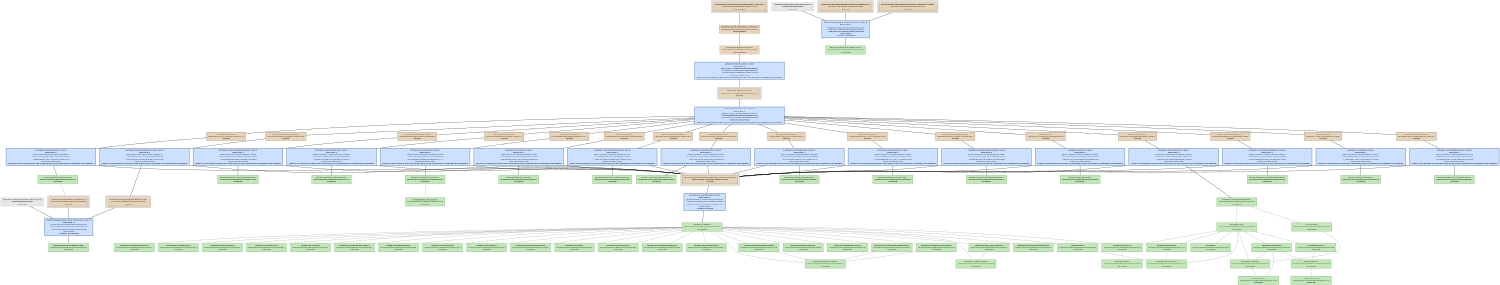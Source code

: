 digraph KerberosLogin {
   size = "10.000000,8.500000";
   concentrate = false;

   node [ shape = box, style = filled, color = "0.3 0.5 0.6", fillcolor = "0.3 0.2 0.9", fontname = "Monaco", fontsize = "9" ];
   n00001 [ label = "Default/libKerberosLogin.a\n5ea27cac11c7b86864ac8846692ab4b9\nMissing", color = "0.1 0.5 0.5", fillcolor = "0.1 0.2 0.9", peripheries = 3 ];
   n00002 [ label = "<KerberosLogin.build/Script-405fc2c3.sh>\nffffffffffffffffffffffffffffffff\nUnknown", color = "0.0 0.0 0.5", fillcolor = "0.0 0.0 0.9", style = "filled,dashed" ];
   n00003 [ label = "Resources/KerberosLoginErrors.et\n0000000043975cdf00000000000013c5\nUpToDate" ];
   n00004 [ label = "KerberosLogin.intermediates/KerberosLoginErrors.h\n00fc20e1354c768d9034c802933379f2\nMissing", color = "0.1 0.5 0.5", fillcolor = "0.1 0.2 0.9", peripheries = 3 ];
   n00005 [ label = "KerberosLogin.intermediates/KerberosLoginErrors.strings\n00fc20e1354c768d9034c802933379f2\nMissing", color = "0.1 0.5 0.5", fillcolor = "0.1 0.2 0.9", peripheries = 3 ];
   n00006 [ label = "<KerberosLogin.build/Script-1e67a558.sh>\nffffffffffffffffffffffffffffffff\nUnknown", color = "0.0 0.0 0.5", fillcolor = "0.0 0.0 0.9", style = "filled,dashed" ];
   n00007 [ label = "MachIPC/KerberosAgentIPC.defs\n0000000043975cdf0000000000000da7\nUpToDate" ];
   n00008 [ label = "DerivedSources/KerberosAgentIPC.h\nb7b297de1d6dffb43e49ca69b5fb89bf\nMissing", color = "0.1 0.5 0.5", fillcolor = "0.1 0.2 0.9", peripheries = 3 ];
   n00009 [ label = "DerivedSources/KerberosAgentIPCUser.c\nb7b297de1d6dffb43e49ca69b5fb89bf\nMissing", color = "0.1 0.5 0.5", fillcolor = "0.1 0.2 0.9", peripheries = 3 ];
   n00010 [ label = "ppc/KerberosAgentIPCUser.o\n95c45d249166a4a7d65a9e7500537a08\nMissing", color = "0.1 0.5 0.5", fillcolor = "0.1 0.2 0.9" ];
   n00011 [ label = "Headers/KLPrefix.h\n0000000043975cdf0000000000000ba0\nUpToDate" ];
   n00012 [ label = "KLPrefix-cdhymcyaessosuckzuhirrgncmhc/KLPrefix.h.gch\nbab5c7559a514e695b503ee80616199f\nMissing", color = "0.1 0.5 0.5", fillcolor = "0.1 0.2 0.9", peripheries = 3 ];
   n00013 [ label = "ppc/KLCCacheManagement.o\n03afdae08bdfdbdecf64a3a975b43aab\nMissing", color = "0.1 0.5 0.5", fillcolor = "0.1 0.2 0.9" ];
   n00014 [ label = "KerberosLogin/KLCCacheManagement.c\n0000000043975cdf000000000001548c\nUpToDate" ];
   n00015 [ label = "ppc/KLUserInterface.o\n09b39f3706de054c5640da41c9af0d11\nMissing", color = "0.1 0.5 0.5", fillcolor = "0.1 0.2 0.9" ];
   n00016 [ label = "KerberosLogin/KLUserInterface.c\n0000000043975cdf000000000000141c\nUpToDate" ];
   n00017 [ label = "ppc/KLTerminalUI.o\n63d7dbbde3cdb8983d56addf04ef1271\nMissing", color = "0.1 0.5 0.5", fillcolor = "0.1 0.2 0.9" ];
   n00018 [ label = "KerberosLogin/KLTerminalUI.c\n0000000043975cdf0000000000004c63\nUpToDate" ];
   n00019 [ label = "ppc/KLPrincipal.o\n9d982addc3469143c028c62b6a5ebc3d\nMissing", color = "0.1 0.5 0.5", fillcolor = "0.1 0.2 0.9" ];
   n00020 [ label = "KerberosLogin/KLPrincipal.c\n0000000043975cdf000000000000667a\nUpToDate" ];
   n00021 [ label = "ppc/KLPrincipalTranslator.o\n9bbf34cc482a7da90aad251f8bb10ced\nMissing", color = "0.1 0.5 0.5", fillcolor = "0.1 0.2 0.9" ];
   n00022 [ label = "KerberosLogin/KLPrincipalTranslator.c\n0000000043975cdf00000000000035cf\nUpToDate" ];
   n00023 [ label = "ppc/KLLoginOptions.o\naa59189fc8fb01ebd23cad75af6f6902\nMissing", color = "0.1 0.5 0.5", fillcolor = "0.1 0.2 0.9" ];
   n00024 [ label = "KerberosLogin/KLLoginOptions.c\n0000000043975cdf00000000000026b9\nUpToDate" ];
   n00025 [ label = "ppc/KLConfiguration.o\n8223ff4f86b74b224f765792aeff3b19\nMissing", color = "0.1 0.5 0.5", fillcolor = "0.1 0.2 0.9" ];
   n00026 [ label = "KerberosLogin/KLConfiguration.c\n0000000043975cdf0000000000009f71\nUpToDate" ];
   n00027 [ label = "ppc/KLPreferences.o\ncb64eaab3a67da71507c142bb54cc324\nMissing", color = "0.1 0.5 0.5", fillcolor = "0.1 0.2 0.9" ];
   n00028 [ label = "KerberosLogin/KLPreferences.c\n0000000043975cdf000000000000b6e4\nUpToDate" ];
   n00029 [ label = "ppc/KLLoginLogoutNotifier.o\nb6a69dc6ba27da14a9051b0f3e4cbe2f\nMissing", color = "0.1 0.5 0.5", fillcolor = "0.1 0.2 0.9" ];
   n00030 [ label = "KerberosLogin/KLLoginLogoutNotifier.c\n0000000043975cdf0000000000002617\nUpToDate" ];
   n00031 [ label = "ppc/KLGraphicalUI.o\n3da6e3e4e1c4c61f2b23ce1ac0867078\nMissing", color = "0.1 0.5 0.5", fillcolor = "0.1 0.2 0.9" ];
   n00032 [ label = "KerberosLogin/KLGraphicalUI.c\n0000000043975cdf0000000000003673\nUpToDate" ];
   n00033 [ label = "ppc/KLString.o\n06e9bf79f720349b46b9526dda853020\nMissing", color = "0.1 0.5 0.5", fillcolor = "0.1 0.2 0.9" ];
   n00034 [ label = "KerberosLogin/KLString.c\n0000000043975cdf000000000000667b\nUpToDate" ];
   n00035 [ label = "ppc/KLEnvironment.o\n66444f4f32f38bb49e68cdbb31aa5ef6\nMissing", color = "0.1 0.5 0.5", fillcolor = "0.1 0.2 0.9" ];
   n00036 [ label = "KerberosLogin/KLEnvironment.c\n0000000043975cdf0000000000004163\nUpToDate" ];
   n00037 [ label = "ppc/KLTicketManagement.o\ne28434e488d6dc56cf0528bcab21aa5b\nMissing", color = "0.1 0.5 0.5", fillcolor = "0.1 0.2 0.9" ];
   n00038 [ label = "KerberosLogin/KLTicketManagement.c\n0000000043975cdf000000000000e733\nUpToDate" ];
   n00039 [ label = "ppc/KLLockFile.o\nf38d3f8a11face7f6c63a09f67f443d6\nMissing", color = "0.1 0.5 0.5", fillcolor = "0.1 0.2 0.9" ];
   n00040 [ label = "KerberosLogin/KLLockFile.c\n0000000043975cdf000000000000223e\nUpToDate" ];
   n00041 [ label = "ppc/KLChangePassword.o\n4e4a9b4c9bc8123b633e6ecec87da7ea\nMissing", color = "0.1 0.5 0.5", fillcolor = "0.1 0.2 0.9" ];
   n00042 [ label = "KerberosLogin/KLChangePassword.c\n0000000043975cdf0000000000002597\nUpToDate" ];
   n00043 [ label = "<Default/libKerberosLogin.a>\n582b82e0bdcacdeefb49c1d941d12024\nDepsUpdated", color = "0.1 0.5 0.5", fillcolor = "0.1 0.2 0.9", style = "filled,dashed" ];
   n00044 [ label = "<postprocessing_dependency_collector>\n582b82e0bdcacdeefb49c1d941d12024\nDepsUpdated", color = "0.1 0.5 0.5", fillcolor = "0.1 0.2 0.9", style = "filled,dashed" ];
   n00045 [ label = "<postprocessing_permissions_dependency_collector>\n582b82e0bdcacdeefb49c1d941d12024\nDepsUpdated", color = "0.1 0.5 0.5", fillcolor = "0.1 0.2 0.9", peripheries = 3 ];
   n00046 [ label = "Kerberos/KerberosDebug.h\n0000000043975cde0000000000000f40\nUpToDate" ];
   n00047 [ label = "Kerberos/LoginSessions.h\n0000000043975cde000000000000083f\nUpToDate" ];
   n00048 [ label = "Kerberos/mach_client_utilities.h\n0000000043975cde0000000000000d10\nUpToDate" ];
   n00049 [ label = "Kerberos/com_err.h\n0000000043975cde0000000000000d3d\nUpToDate" ];
   n00050 [ label = "krb4/krb4int.h\n0000000043975cdd0000000000000e05\nUpToDate" ];
   n00051 [ label = "Kerberos/CredentialsCache.h\n0000000043975cdb0000000000004673\nUpToDate" ];
   n00052 [ label = "Kerberos/KerberosLogin.h\n0000000043975cde0000000000004660\nUpToDate" ];
   n00053 [ label = "Kerberos/KerberosLoginPrivate.h\n0000000043975cde00000000000015ce\nUpToDate" ];
   n00054 [ label = "Kerberos/KLLoginLogoutNotification.h\n0000000043975cde0000000000000a60\nUpToDate" ];
   n00055 [ label = "Kerberos/KLPrincipalTranslation.h\n0000000043975cde0000000000000c6b\nUpToDate" ];
   n00056 [ label = "Headers/KLCCacheManagement.h\n0000000043975cdf0000000000000cdb\nUpToDate" ];
   n00057 [ label = "Headers/KLChangePassword.h\n0000000043975cdf0000000000000711\nUpToDate" ];
   n00058 [ label = "Headers/KLConfiguration.h\n0000000043975cdf0000000000000929\nUpToDate" ];
   n00059 [ label = "Headers/KLEnvironment.h\n0000000043975cdf0000000000000807\nUpToDate" ];
   n00060 [ label = "Headers/KLGraphicalUI.h\n0000000043975cdf0000000000000835\nUpToDate" ];
   n00061 [ label = "Headers/KLLockFile.h\n0000000043975cdf000000000000058a\nUpToDate" ];
   n00062 [ label = "Headers/KLLoginLogoutNotifier.h\n0000000043975cdf000000000000057a\nUpToDate" ];
   n00063 [ label = "Headers/KLLoginOptions.h\n0000000043975cdf00000000000005b6\nUpToDate" ];
   n00064 [ label = "Headers/KLPreferences.h\n0000000043975cdf000000000000156d\nUpToDate" ];
   n00065 [ label = "Headers/KLPrincipal.h\n0000000043975cdf000000000000059e\nUpToDate" ];
   n00066 [ label = "Headers/KLPrincipalTranslator.h\n0000000043975cdf0000000000000666\nUpToDate" ];
   n00067 [ label = "Headers/KLString.h\n0000000043975cdf0000000000000d3f\nUpToDate" ];
   n00068 [ label = "Headers/KLTerminalUI.h\n0000000043975cdf00000000000008e7\nUpToDate" ];
   n00069 [ label = "Headers/KLTicketManagement.h\n0000000043975cdf0000000000000b5b\nUpToDate" ];
   n00070 [ label = "Headers/KLUserInterface.h\n0000000043975cdf0000000000000623\nUpToDate" ];
   n00071 [ label = "include/pkinit_cert_store.h\n0000000043975cdf0000000000000f2b\nUpToDate" ];
   n00072 [ label = "include/k5-int.h\n0000000043975cdc000000000000ec3b\nUpToDate" ];
   n00073 [ label = "os/os-proto.h\n0000000043975cdd00000000000009a9\nUpToDate" ];
   n00074 [ label = "include/stdarg.h\n0000000043765d7e00000000000010d9\nUpToDate" ];
   n00075 [ label = "include/port-sockets.h\n0000000043975cdc000000000000151a\nUpToDate" ];
   n00076 [ label = "include/win-mac.h\n0000000043975cdc00000000000013ae\nUpToDate" ];
   n00077 [ label = "include/k5-platform.h\n0000000043975cdc000000000000453b\nUpToDate" ];
   n00078 [ label = "include/socket-utils.h\n0000000043975cdc0000000000001165\nUpToDate" ];
   n00079 [ label = "include/k5-thread.h\n0000000043975cdc0000000000005fce\nUpToDate" ];
   n00080 [ label = "krb5/kdb.h\n0000000043975cdc000000000000305f\nUpToDate" ];
   n00081 [ label = "include/limits.h\n0000000043765f840000000000000d8e\nUpToDate" ];
   n00082 [ label = "include/syslimits.h\n0000000043765e16000000000000014a\nUpToDate" ];
   n00083 [ label = "include/stdint.h\n0000000043765d5e0000000000001a59\nUpToDate" ];

   node [ shape = box, style = "filled,bold", color = "0.7 0.5 0.7", fillcolor = "0.7 0.2 1.0", fontname = "Monaco", fontsize = "9" ];
   c00001 [ label = "PhaseScriptExecution Script-405fc2c3.sh <wt:4>\nwaitCount: 0\n0000000043975cdf00000000000013c5\n^ 00fc20e176db2a529034c80293336a37\n= 00fc20e1354c768d9034c802933379f2\nNeedsToRun\n2 outputs are missing", color = "0.6 0.5 0.7", fillcolor = "0.6 0.2 1.0" ];
   c00002 [ label = "PhaseScriptExecution Script-1e67a558.sh <wt:4>\nwaitCount: 0\n0000000043975cdf0000000000000da7\n^ b7b297de5efaa36b3e49ca69b5fb8418\n= b7b297de1d6dffb43e49ca69b5fb89bf\nNeedsToRun\n2 outputs are missing", color = "0.6 0.5 0.7", fillcolor = "0.6 0.2 1.0" ];
   c00003 [ label = "CompileC KerberosAgentIPCUser.o <wt:4>\nwaitCount: 0\n0d07508b873cb1dd6519f481b3ed9020\n^ 98c30daf165a157ab3436af4b3beea28\n= 95c45d249166a4a7d65a9e7500537a08\nIndirectlyNeedsToRun\nNeeds to run because at least one of the inputs to the command are scheduled to be updated.", color = "0.6 0.5 0.7", fillcolor = "0.6 0.2 1.0" ];
   c00004 [ label = "ProcessPCH KLPrefix.h.gch <wt:3>\nwaitCount: 0\n0000000000e101a4000000000000431f\n^ bab5c7559ab04fcd5b503ee806165a80\n= bab5c7559a514e695b503ee80616199f\nNeedsToRun\n1 output is missing", color = "0.6 0.5 0.7", fillcolor = "0.6 0.2 1.0" ];
   c00005 [ label = "CompileC KLCCacheManagement.o <wt:4>\nwaitCount: 0\nbab5c755d9c612b65b503ee806174d13\n^ b91a1db55219c96894349d4173a377b8\n= 03afdae08bdfdbdecf64a3a975b43aab\nIndirectlyNeedsToRun\nNeeds to run because at least one of the inputs to the command are scheduled to be updated.", color = "0.6 0.5 0.7", fillcolor = "0.6 0.2 1.0" ];
   c00006 [ label = "CompileC KLUserInterface.o <wt:4>\nwaitCount: 0\nbab5c755d9c612b65b503ee806160d83\n^ b3065862df1817fa0d10e4a9cfb90092\n= 09b39f3706de054c5640da41c9af0d11\nIndirectlyNeedsToRun\nNeeds to run because at least one of the inputs to the command are scheduled to be updated.", color = "0.6 0.5 0.7", fillcolor = "0.6 0.2 1.0" ];
   c00007 [ label = "CompileC KLTerminalUI.o <wt:4>\nwaitCount: 0\nbab5c7559a514e695b503ee806165ad7\n^ d9621ce8799cf6f16606933702f948a6\n= 63d7dbbde3cdb8983d56addf04ef1271\nIndirectlyNeedsToRun\nNeeds to run because at least one of the inputs to the command are scheduled to be updated.", color = "0.6 0.5 0.7", fillcolor = "0.6 0.2 1.0" ];
   c00008 [ label = "CompileC KLPrincipal.o <wt:4>\nwaitCount: 0\nbab5c755d9c612b65b503ee806167fe5\n^ 272ded881a8083f59b78f8c36c48c3d8\n= 9d982addc3469143c028c62b6a5ebc3d\nIndirectlyNeedsToRun\nNeeds to run because at least one of the inputs to the command are scheduled to be updated.", color = "0.6 0.5 0.7", fillcolor = "0.6 0.2 1.0" ];
   c00009 [ label = "CompileC KLPrincipalTranslator.o <wt:4>\nwaitCount: 0\nbab5c755d9c612b65b503ee806162c50\n^ 210af39991ec6f1f51fd1bf78da720bd\n= 9bbf34cc482a7da90aad251f8bb10ced\nIndirectlyNeedsToRun\nNeeds to run because at least one of the inputs to the command are scheduled to be updated.", color = "0.6 0.5 0.7", fillcolor = "0.6 0.2 1.0" ];
   c00010 [ label = "CompileC KLLoginOptions.o <wt:4>\nwaitCount: 0\nbab5c755d9c612b65b503ee806163f26\n^ 10ecdfca113d135d896c939da9795624\n= aa59189fc8fb01ebd23cad75af6f6902\nIndirectlyNeedsToRun\nNeeds to run because at least one of the inputs to the command are scheduled to be updated.", color = "0.6 0.5 0.7", fillcolor = "0.6 0.2 1.0" ];
   c00011 [ label = "CompileC KLConfiguration.o <wt:4>\nwaitCount: 0\nbab5c755d9c612b65b503ee8061686ee\n^ 3896381a5f7159941426697aa8e9bdf7\n= 8223ff4f86b74b224f765792aeff3b19\nIndirectlyNeedsToRun\nNeeds to run because at least one of the inputs to the command are scheduled to be updated.", color = "0.6 0.5 0.7", fillcolor = "0.6 0.2 1.0" ];
   c00012 [ label = "CompileC KLPreferences.o <wt:4>\nwaitCount: 0\nbab5c755d9c612b65b503ee80616af7b\n^ 71d12dfee3a1c8c70b2c2ac3b35a6c5f\n= cb64eaab3a67da71507c142bb54cc324\nIndirectlyNeedsToRun\nNeeds to run because at least one of the inputs to the command are scheduled to be updated.", color = "0.6 0.5 0.7", fillcolor = "0.6 0.2 1.0" ];
   c00013 [ label = "CompileC KLLoginLogoutNotifier.o <wt:4>\nwaitCount: 0\nbab5c755d9c612b65b503ee806163f88\n^ 0c135a9363e1c8a2f25525e7385a81a7\n= b6a69dc6ba27da14a9051b0f3e4cbe2f\nIndirectlyNeedsToRun\nNeeds to run because at least one of the inputs to the command are scheduled to be updated.", color = "0.6 0.5 0.7", fillcolor = "0.6 0.2 1.0" ];
   c00014 [ label = "CompileC KLGraphicalUI.o <wt:4>\nwaitCount: 0\n0d07508bc4abed026519f481b3eda653\n^ 30a1b36f256f2b1d4e3a3a9b736bd62b\n= 3da6e3e4e1c4c61f2b23ce1ac0867078\nIndirectlyNeedsToRun\nNeeds to run because at least one of the inputs to the command are scheduled to be updated.", color = "0.6 0.5 0.7", fillcolor = "0.6 0.2 1.0" ];
   c00015 [ label = "CompileC KLString.o <wt:4>\nwaitCount: 0\nbab5c755d9c612b65b503ee806167fe4\n^ bc5c782c2ee6262d1de96c85dc934fc4\n= 06e9bf79f720349b46b9526dda853020\nIndirectlyNeedsToRun\nNeeds to run because at least one of the inputs to the command are scheduled to be updated.", color = "0.6 0.5 0.7", fillcolor = "0.6 0.2 1.0" ];
   c00016 [ label = "CompileC KLEnvironment.o <wt:4>\nwaitCount: 0\nbab5c7559ab04fcb5b503ee8061688eb\n^ dcf1881aa843c47fc538f35337bcd61d\n= 66444f4f32f38bb49e68cdbb31aa5ef6\nIndirectlyNeedsToRun\nNeeds to run because at least one of the inputs to the command are scheduled to be updated.", color = "0.6 0.5 0.7", fillcolor = "0.6 0.2 1.0" ];
   c00017 [ label = "CompileC KLTicketManagement.o <wt:4>\nwaitCount: 0\nbab5c755d9c612b65b503ee80616feac\n^ 5831f3b15110cee094551654ad3754f7\n= e28434e488d6dc56cf0528bcab21aa5b\nIndirectlyNeedsToRun\nNeeds to run because at least one of the inputs to the command are scheduled to be updated.", color = "0.6 0.5 0.7", fillcolor = "0.6 0.2 1.0" ];
   c00018 [ label = "CompileC KLLockFile.o <wt:4>\nwaitCount: 0\nbab5c755d9c612b65b503ee806163ba1\n^ 4938f8dfc83cdcc937339e7761e27877\n= f38d3f8a11face7f6c63a09f67f443d6\nIndirectlyNeedsToRun\nNeeds to run because at least one of the inputs to the command are scheduled to be updated.", color = "0.6 0.5 0.7", fillcolor = "0.6 0.2 1.0" ];
   c00019 [ label = "CompileC KLChangePassword.o <wt:4>\nwaitCount: 0\nbab5c755d9c612b65b503ee806163c08\n^ f4ff5c19420e008d386e5026ce6b9be2\n= 4e4a9b4c9bc8123b633e6ecec87da7ea\nIndirectlyNeedsToRun\nNeeds to run because at least one of the inputs to the command are scheduled to be updated.", color = "0.6 0.5 0.7", fillcolor = "0.6 0.2 1.0" ];
   c00020 [ label = "Libtool libKerberosLogin.a <wt:4>\nwaitCount: 0\nadd8ce129c391dc9ef34eb94fcd990ca\n^ f37ab2be8dfea5a18b9863d295f32473\n= 5ea27cac11c7b86864ac8846692ab4b9\nIndirectlyNeedsToRun\nNeeds to run because at least one of the inputs to the command are scheduled to be updated.", color = "0.6 0.5 0.7", fillcolor = "0.6 0.2 1.0" ];
   c00021 [ label = "Ranlib libKerberosLogin.a <wt:9>\nwaitCount: 0\n5ea27cac11c7b86864ac8846692ab4b9\n^ 0689fe4cac0d75869fe5499f28fb949d\n= 582b82e0bdcacdeefb49c1d941d12024\nIndirectlyNeedsToRun\nNeeds to run because at least one of the inputs to the command are scheduled to be updated.", color = "0.6 0.5 0.7", fillcolor = "0.6 0.2 1.0" ];

   edge [ style = solid, color = black, arrowhead = none, arrowtail = normal ];
   n00001 -> { c00020 };
   n00002 -> { c00001 };
   n00004 -> { c00001 };
   n00005 -> { c00001 };
   n00006 -> { c00002 };
   n00008 -> { c00002 };
   n00009 -> { c00002 };
   n00010 -> { c00003 };
   n00012 -> { c00004 };
   n00013 -> { c00005 };
   n00015 -> { c00006 };
   n00017 -> { c00007 };
   n00019 -> { c00008 };
   n00021 -> { c00009 };
   n00023 -> { c00010 };
   n00025 -> { c00011 };
   n00027 -> { c00012 };
   n00029 -> { c00013 };
   n00031 -> { c00014 };
   n00033 -> { c00015 };
   n00035 -> { c00016 };
   n00037 -> { c00017 };
   n00039 -> { c00018 };
   n00041 -> { c00019 };
   n00043 -> { c00021 };
   n00044 -> { n00043 };
   n00045 -> { n00044 };
   c00001 -> { n00003 };
   c00002 -> { n00007 };
   c00003 -> { n00012 n00009 };
   c00004 -> { n00011 };
   c00005 -> { n00012 n00014 };
   c00006 -> { n00012 n00016 };
   c00007 -> { n00012 n00018 };
   c00008 -> { n00012 n00020 };
   c00009 -> { n00012 n00022 };
   c00010 -> { n00012 n00024 };
   c00011 -> { n00012 n00026 };
   c00012 -> { n00012 n00028 };
   c00013 -> { n00012 n00030 };
   c00014 -> { n00012 n00032 };
   c00015 -> { n00012 n00034 };
   c00016 -> { n00012 n00036 };
   c00017 -> { n00012 n00038 };
   c00018 -> { n00012 n00040 };
   c00019 -> { n00012 n00042 };
   c00020 -> { n00010 n00013 n00015 n00017 n00019 n00021 n00023 n00025 n00027 n00029 n00031 n00033 n00035 n00037 n00039 n00041 };
   c00021 -> { n00001 };

   edge [ style = solid, color = gray60, arrowhead = none, arrowtail = normal ];
   n00011 -> { n00046 n00047 n00048 n00049 n00050 n00051 n00052 n00053 n00054 n00055 n00056 n00057 n00058 n00059 n00060 n00061 n00062 n00063 n00064 n00065 n00066 n00067 n00068 n00069 n00070 };
   n00018 -> { n00071 };
   n00032 -> { n00008 };
   n00036 -> { n00072 n00073 };
   n00048 -> { n00047 };
   n00049 -> { n00074 };
   n00050 -> { n00075 };
   n00053 -> { n00052 };
   n00054 -> { n00052 };
   n00055 -> { n00052 };
   n00072 -> { n00076 n00077 n00075 n00078 n00079 n00080 n00049 };
   n00073 -> { n00079 };
   n00076 -> { n00081 };
   n00077 -> { n00079 n00083 n00081 };
   n00078 -> { n00075 };
   n00079 -> { n00083 };
   n00081 -> { n00082 };
}
